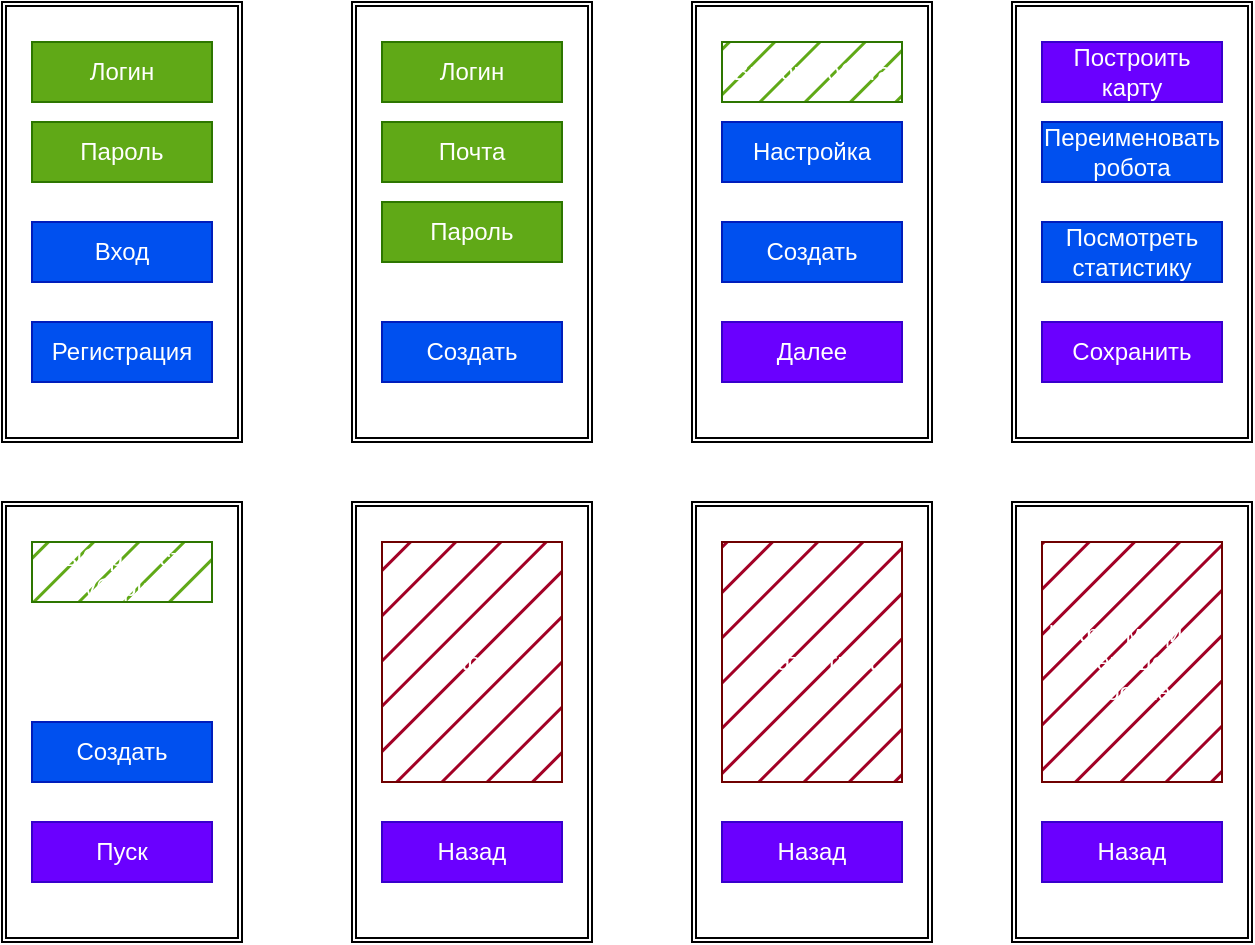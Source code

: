 <mxfile version="22.0.3" type="device">
  <diagram name="Page-1" id="0QlkN_qoCgS0OoVzA-2s">
    <mxGraphModel dx="797" dy="466" grid="1" gridSize="10" guides="1" tooltips="1" connect="1" arrows="1" fold="1" page="1" pageScale="1" pageWidth="850" pageHeight="1100" math="0" shadow="0">
      <root>
        <mxCell id="0" />
        <mxCell id="1" parent="0" />
        <mxCell id="rPGQ6etL9gnG7EDU1aPU-5" value="" style="shape=ext;double=1;rounded=0;whiteSpace=wrap;html=1;" vertex="1" parent="1">
          <mxGeometry x="65" y="40" width="120" height="220" as="geometry" />
        </mxCell>
        <mxCell id="rPGQ6etL9gnG7EDU1aPU-6" value="" style="shape=ext;double=1;rounded=0;whiteSpace=wrap;html=1;" vertex="1" parent="1">
          <mxGeometry x="240" y="40" width="120" height="220" as="geometry" />
        </mxCell>
        <mxCell id="rPGQ6etL9gnG7EDU1aPU-7" value="Логин" style="rounded=0;whiteSpace=wrap;html=1;fillColor=#60a917;fontColor=#ffffff;strokeColor=#2D7600;" vertex="1" parent="1">
          <mxGeometry x="80" y="60" width="90" height="30" as="geometry" />
        </mxCell>
        <mxCell id="rPGQ6etL9gnG7EDU1aPU-9" value="Пароль" style="rounded=0;whiteSpace=wrap;html=1;fillColor=#60a917;fontColor=#ffffff;strokeColor=#2D7600;" vertex="1" parent="1">
          <mxGeometry x="80" y="100" width="90" height="30" as="geometry" />
        </mxCell>
        <mxCell id="rPGQ6etL9gnG7EDU1aPU-10" value="Вход" style="rounded=0;whiteSpace=wrap;html=1;fillColor=#0050ef;fontColor=#ffffff;strokeColor=#001DBC;" vertex="1" parent="1">
          <mxGeometry x="80" y="150" width="90" height="30" as="geometry" />
        </mxCell>
        <mxCell id="rPGQ6etL9gnG7EDU1aPU-13" value="Регистрация" style="rounded=0;whiteSpace=wrap;html=1;fillColor=#0050ef;fontColor=#ffffff;strokeColor=#001DBC;" vertex="1" parent="1">
          <mxGeometry x="80" y="200" width="90" height="30" as="geometry" />
        </mxCell>
        <mxCell id="rPGQ6etL9gnG7EDU1aPU-14" value="Логин" style="rounded=0;whiteSpace=wrap;html=1;fillColor=#60a917;fontColor=#ffffff;strokeColor=#2D7600;" vertex="1" parent="1">
          <mxGeometry x="255" y="60" width="90" height="30" as="geometry" />
        </mxCell>
        <mxCell id="rPGQ6etL9gnG7EDU1aPU-15" value="Почта" style="rounded=0;whiteSpace=wrap;html=1;fillColor=#60a917;fontColor=#ffffff;strokeColor=#2D7600;" vertex="1" parent="1">
          <mxGeometry x="255" y="100" width="90" height="30" as="geometry" />
        </mxCell>
        <mxCell id="rPGQ6etL9gnG7EDU1aPU-16" value="Пароль" style="rounded=0;whiteSpace=wrap;html=1;fillColor=#60a917;fontColor=#ffffff;strokeColor=#2D7600;" vertex="1" parent="1">
          <mxGeometry x="255" y="140" width="90" height="30" as="geometry" />
        </mxCell>
        <mxCell id="rPGQ6etL9gnG7EDU1aPU-17" value="Создать" style="rounded=0;whiteSpace=wrap;html=1;fillColor=#0050ef;fontColor=#ffffff;strokeColor=#001DBC;" vertex="1" parent="1">
          <mxGeometry x="255" y="200" width="90" height="30" as="geometry" />
        </mxCell>
        <mxCell id="rPGQ6etL9gnG7EDU1aPU-18" value="" style="shape=ext;double=1;rounded=0;whiteSpace=wrap;html=1;" vertex="1" parent="1">
          <mxGeometry x="410" y="40" width="120" height="220" as="geometry" />
        </mxCell>
        <mxCell id="rPGQ6etL9gnG7EDU1aPU-19" value="Выбор робота" style="rounded=0;whiteSpace=wrap;html=1;fillColor=#60a917;fontColor=#ffffff;strokeColor=#2D7600;fillStyle=hatch;" vertex="1" parent="1">
          <mxGeometry x="425" y="60" width="90" height="30" as="geometry" />
        </mxCell>
        <mxCell id="rPGQ6etL9gnG7EDU1aPU-20" value="Создать" style="rounded=0;whiteSpace=wrap;html=1;fillColor=#0050ef;fontColor=#ffffff;strokeColor=#001DBC;" vertex="1" parent="1">
          <mxGeometry x="425" y="150" width="90" height="30" as="geometry" />
        </mxCell>
        <mxCell id="rPGQ6etL9gnG7EDU1aPU-21" value="" style="shape=ext;double=1;rounded=0;whiteSpace=wrap;html=1;" vertex="1" parent="1">
          <mxGeometry x="65" y="290" width="120" height="220" as="geometry" />
        </mxCell>
        <mxCell id="rPGQ6etL9gnG7EDU1aPU-22" value="Выбор места уборки" style="rounded=0;whiteSpace=wrap;html=1;fillColor=#60a917;fontColor=#ffffff;strokeColor=#2D7600;fillStyle=hatch;" vertex="1" parent="1">
          <mxGeometry x="80" y="310" width="90" height="30" as="geometry" />
        </mxCell>
        <mxCell id="rPGQ6etL9gnG7EDU1aPU-23" value="Далее" style="rounded=0;whiteSpace=wrap;html=1;fillColor=#6a00ff;fontColor=#ffffff;strokeColor=#3700CC;" vertex="1" parent="1">
          <mxGeometry x="425" y="200" width="90" height="30" as="geometry" />
        </mxCell>
        <mxCell id="rPGQ6etL9gnG7EDU1aPU-24" value="Создать" style="rounded=0;whiteSpace=wrap;html=1;fillColor=#0050ef;fontColor=#ffffff;strokeColor=#001DBC;" vertex="1" parent="1">
          <mxGeometry x="80" y="400" width="90" height="30" as="geometry" />
        </mxCell>
        <mxCell id="rPGQ6etL9gnG7EDU1aPU-28" value="Пуск" style="rounded=0;whiteSpace=wrap;html=1;fillColor=#6a00ff;fontColor=#ffffff;strokeColor=#3700CC;" vertex="1" parent="1">
          <mxGeometry x="80" y="450" width="90" height="30" as="geometry" />
        </mxCell>
        <mxCell id="rPGQ6etL9gnG7EDU1aPU-31" value="Настройка" style="rounded=0;whiteSpace=wrap;html=1;fillColor=#0050ef;fontColor=#ffffff;strokeColor=#001DBC;" vertex="1" parent="1">
          <mxGeometry x="425" y="100" width="90" height="30" as="geometry" />
        </mxCell>
        <mxCell id="rPGQ6etL9gnG7EDU1aPU-32" value="" style="shape=ext;double=1;rounded=0;whiteSpace=wrap;html=1;" vertex="1" parent="1">
          <mxGeometry x="570" y="40" width="120" height="220" as="geometry" />
        </mxCell>
        <mxCell id="rPGQ6etL9gnG7EDU1aPU-33" value="Построить карту" style="rounded=0;whiteSpace=wrap;html=1;fillColor=#6a00ff;fontColor=#ffffff;strokeColor=#3700CC;fillStyle=auto;" vertex="1" parent="1">
          <mxGeometry x="585" y="60" width="90" height="30" as="geometry" />
        </mxCell>
        <mxCell id="rPGQ6etL9gnG7EDU1aPU-34" value="Посмотреть статистику" style="rounded=0;whiteSpace=wrap;html=1;fillColor=#0050ef;fontColor=#ffffff;strokeColor=#001DBC;" vertex="1" parent="1">
          <mxGeometry x="585" y="150" width="90" height="30" as="geometry" />
        </mxCell>
        <mxCell id="rPGQ6etL9gnG7EDU1aPU-35" value="Сохранить" style="rounded=0;whiteSpace=wrap;html=1;fillColor=#6a00ff;fontColor=#ffffff;strokeColor=#3700CC;" vertex="1" parent="1">
          <mxGeometry x="585" y="200" width="90" height="30" as="geometry" />
        </mxCell>
        <mxCell id="rPGQ6etL9gnG7EDU1aPU-36" value="Переименовать&lt;br&gt;робота" style="rounded=0;whiteSpace=wrap;html=1;fillColor=#0050ef;fontColor=#ffffff;strokeColor=#001DBC;" vertex="1" parent="1">
          <mxGeometry x="585" y="100" width="90" height="30" as="geometry" />
        </mxCell>
        <mxCell id="rPGQ6etL9gnG7EDU1aPU-61" value="" style="shape=ext;double=1;rounded=0;whiteSpace=wrap;html=1;" vertex="1" parent="1">
          <mxGeometry x="240" y="290" width="120" height="220" as="geometry" />
        </mxCell>
        <mxCell id="rPGQ6etL9gnG7EDU1aPU-62" value="Карта" style="rounded=0;whiteSpace=wrap;html=1;fillColor=#a20025;fontColor=#ffffff;strokeColor=#6F0000;fillStyle=hatch;" vertex="1" parent="1">
          <mxGeometry x="255" y="310" width="90" height="120" as="geometry" />
        </mxCell>
        <mxCell id="rPGQ6etL9gnG7EDU1aPU-64" value="Назад" style="rounded=0;whiteSpace=wrap;html=1;fillColor=#6a00ff;fontColor=#ffffff;strokeColor=#3700CC;" vertex="1" parent="1">
          <mxGeometry x="255" y="450" width="90" height="30" as="geometry" />
        </mxCell>
        <mxCell id="rPGQ6etL9gnG7EDU1aPU-65" value="" style="shape=ext;double=1;rounded=0;whiteSpace=wrap;html=1;" vertex="1" parent="1">
          <mxGeometry x="410" y="290" width="120" height="220" as="geometry" />
        </mxCell>
        <mxCell id="rPGQ6etL9gnG7EDU1aPU-66" value="Статистика" style="rounded=0;whiteSpace=wrap;html=1;fillColor=#a20025;fontColor=#ffffff;strokeColor=#6F0000;fillStyle=hatch;" vertex="1" parent="1">
          <mxGeometry x="425" y="310" width="90" height="120" as="geometry" />
        </mxCell>
        <mxCell id="rPGQ6etL9gnG7EDU1aPU-67" value="Назад" style="rounded=0;whiteSpace=wrap;html=1;fillColor=#6a00ff;fontColor=#ffffff;strokeColor=#3700CC;" vertex="1" parent="1">
          <mxGeometry x="425" y="450" width="90" height="30" as="geometry" />
        </mxCell>
        <mxCell id="rPGQ6etL9gnG7EDU1aPU-68" value="" style="shape=ext;double=1;rounded=0;whiteSpace=wrap;html=1;" vertex="1" parent="1">
          <mxGeometry x="570" y="290" width="120" height="220" as="geometry" />
        </mxCell>
        <mxCell id="rPGQ6etL9gnG7EDU1aPU-69" value="Информация о текущей уборке" style="rounded=0;whiteSpace=wrap;html=1;fillColor=#a20025;fontColor=#ffffff;strokeColor=#6F0000;fillStyle=hatch;" vertex="1" parent="1">
          <mxGeometry x="585" y="310" width="90" height="120" as="geometry" />
        </mxCell>
        <mxCell id="rPGQ6etL9gnG7EDU1aPU-70" value="Назад" style="rounded=0;whiteSpace=wrap;html=1;fillColor=#6a00ff;fontColor=#ffffff;strokeColor=#3700CC;" vertex="1" parent="1">
          <mxGeometry x="585" y="450" width="90" height="30" as="geometry" />
        </mxCell>
      </root>
    </mxGraphModel>
  </diagram>
</mxfile>
